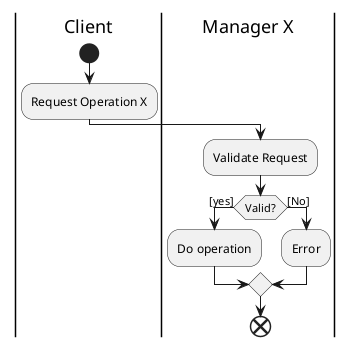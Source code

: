 @startuml

|Client|
start

:Request Operation X;

|Manager X|
:Validate Request;

if (Valid?) then ([yes])
  :Do operation;
else ([No])
  :Error;
endif

end
@enduml

